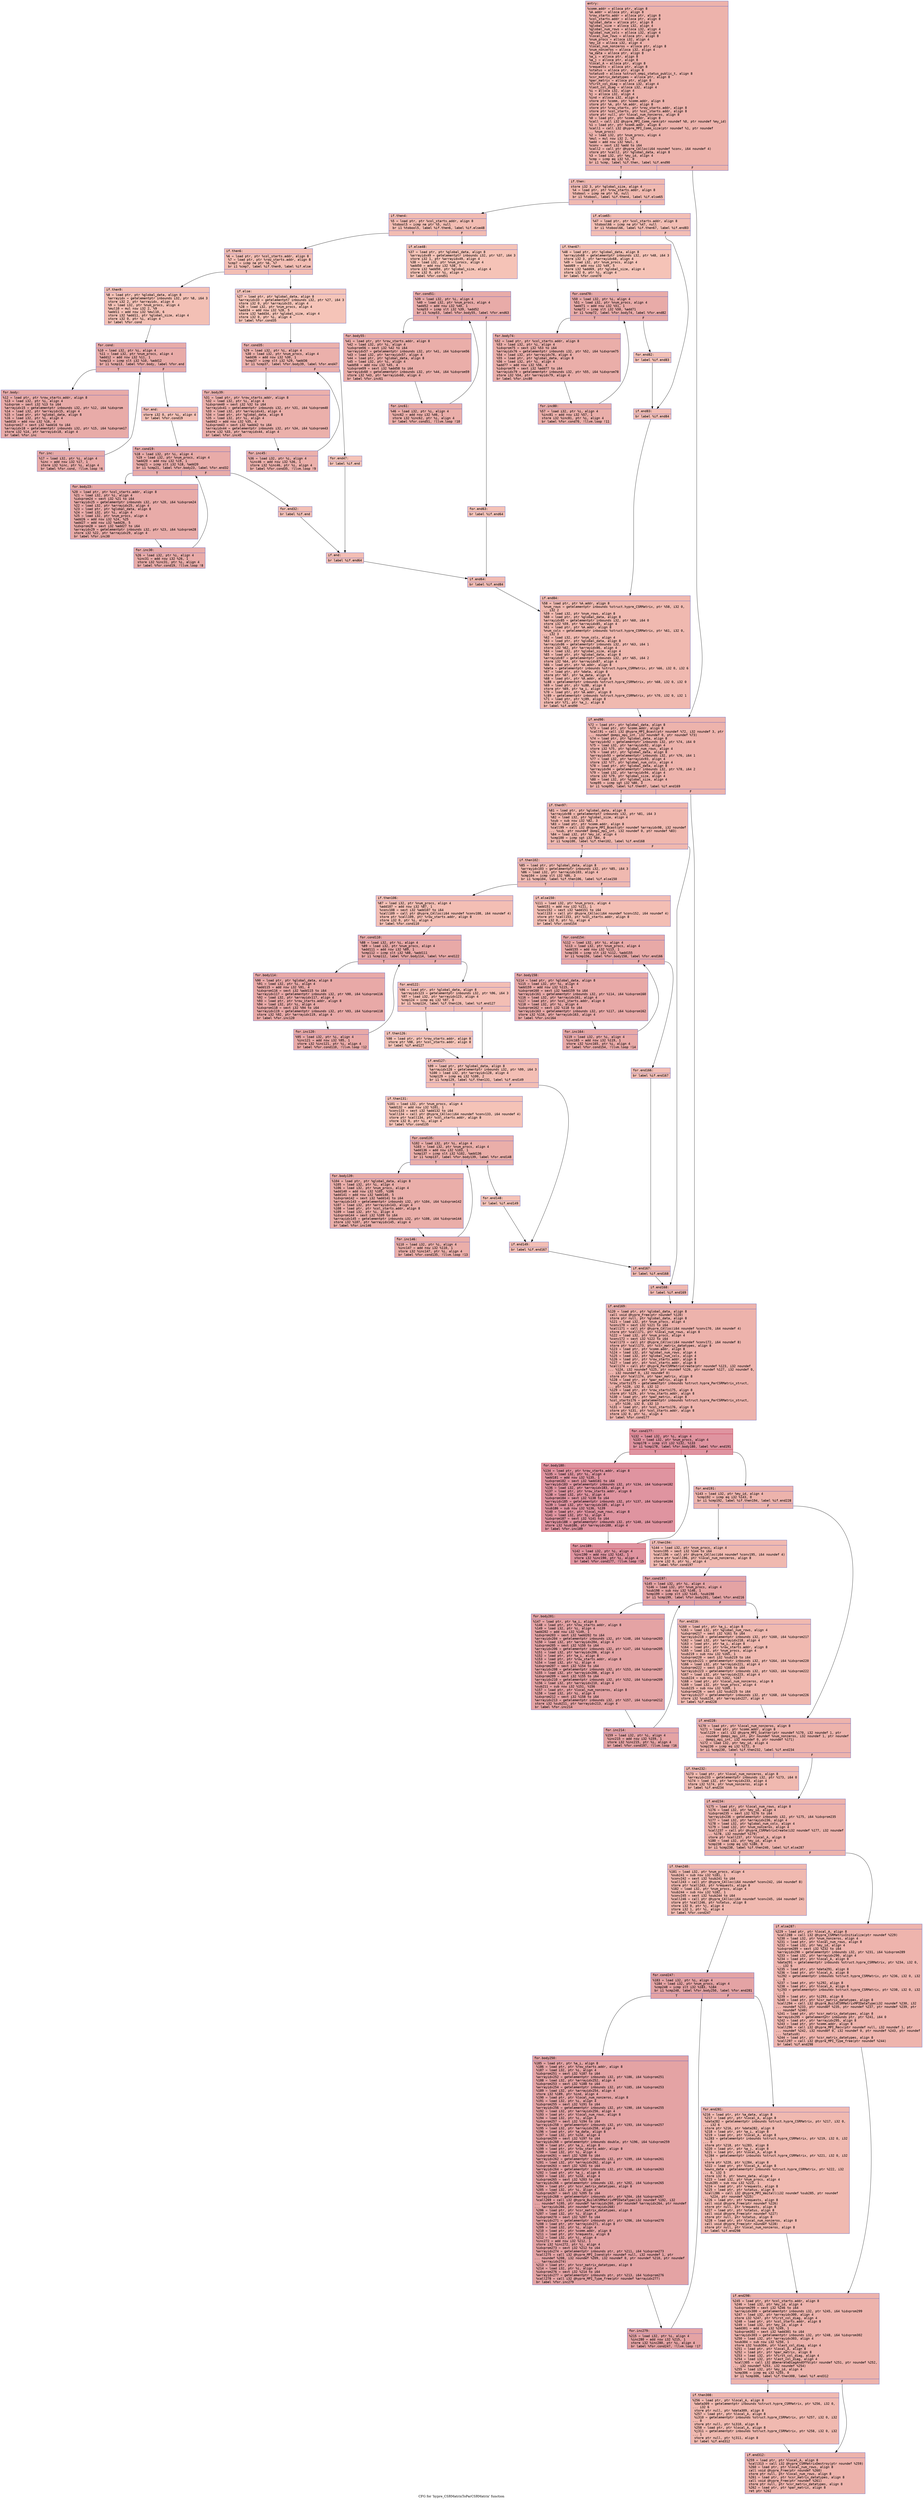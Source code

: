 digraph "CFG for 'hypre_CSRMatrixToParCSRMatrix' function" {
	label="CFG for 'hypre_CSRMatrixToParCSRMatrix' function";

	Node0x55b0c818e0f0 [shape=record,color="#3d50c3ff", style=filled, fillcolor="#d6524470" fontname="Courier",label="{entry:\l|  %comm.addr = alloca ptr, align 8\l  %A.addr = alloca ptr, align 8\l  %row_starts.addr = alloca ptr, align 8\l  %col_starts.addr = alloca ptr, align 8\l  %global_data = alloca ptr, align 8\l  %global_size = alloca i32, align 4\l  %global_num_rows = alloca i32, align 4\l  %global_num_cols = alloca i32, align 4\l  %local_num_rows = alloca ptr, align 8\l  %num_procs = alloca i32, align 4\l  %my_id = alloca i32, align 4\l  %local_num_nonzeros = alloca ptr, align 8\l  %num_nonzeros = alloca i32, align 4\l  %a_data = alloca ptr, align 8\l  %a_i = alloca ptr, align 8\l  %a_j = alloca ptr, align 8\l  %local_A = alloca ptr, align 8\l  %requests = alloca ptr, align 8\l  %status = alloca ptr, align 8\l  %status0 = alloca %struct.ompi_status_public_t, align 8\l  %csr_matrix_datatypes = alloca ptr, align 8\l  %par_matrix = alloca ptr, align 8\l  %first_col_diag = alloca i32, align 4\l  %last_col_diag = alloca i32, align 4\l  %i = alloca i32, align 4\l  %j = alloca i32, align 4\l  %ind = alloca i32, align 4\l  store ptr %comm, ptr %comm.addr, align 8\l  store ptr %A, ptr %A.addr, align 8\l  store ptr %row_starts, ptr %row_starts.addr, align 8\l  store ptr %col_starts, ptr %col_starts.addr, align 8\l  store ptr null, ptr %local_num_nonzeros, align 8\l  %0 = load ptr, ptr %comm.addr, align 8\l  %call = call i32 @hypre_MPI_Comm_rank(ptr noundef %0, ptr noundef %my_id)\l  %1 = load ptr, ptr %comm.addr, align 8\l  %call1 = call i32 @hypre_MPI_Comm_size(ptr noundef %1, ptr noundef\l... %num_procs)\l  %2 = load i32, ptr %num_procs, align 4\l  %mul = mul nsw i32 2, %2\l  %add = add nsw i32 %mul, 6\l  %conv = sext i32 %add to i64\l  %call2 = call ptr @hypre_CAlloc(i64 noundef %conv, i64 noundef 4)\l  store ptr %call2, ptr %global_data, align 8\l  %3 = load i32, ptr %my_id, align 4\l  %cmp = icmp eq i32 %3, 0\l  br i1 %cmp, label %if.then, label %if.end90\l|{<s0>T|<s1>F}}"];
	Node0x55b0c818e0f0:s0 -> Node0x55b0c81909c0[tooltip="entry -> if.then\nProbability 37.50%" ];
	Node0x55b0c818e0f0:s1 -> Node0x55b0c8190a30[tooltip="entry -> if.end90\nProbability 62.50%" ];
	Node0x55b0c81909c0 [shape=record,color="#3d50c3ff", style=filled, fillcolor="#de614d70" fontname="Courier",label="{if.then:\l|  store i32 3, ptr %global_size, align 4\l  %4 = load ptr, ptr %row_starts.addr, align 8\l  %tobool = icmp ne ptr %4, null\l  br i1 %tobool, label %if.then4, label %if.else65\l|{<s0>T|<s1>F}}"];
	Node0x55b0c81909c0:s0 -> Node0x55b0c8190d00[tooltip="if.then -> if.then4\nProbability 62.50%" ];
	Node0x55b0c81909c0:s1 -> Node0x55b0c8190d50[tooltip="if.then -> if.else65\nProbability 37.50%" ];
	Node0x55b0c8190d00 [shape=record,color="#3d50c3ff", style=filled, fillcolor="#e1675170" fontname="Courier",label="{if.then4:\l|  %5 = load ptr, ptr %col_starts.addr, align 8\l  %tobool5 = icmp ne ptr %5, null\l  br i1 %tobool5, label %if.then6, label %if.else48\l|{<s0>T|<s1>F}}"];
	Node0x55b0c8190d00:s0 -> Node0x55b0c8190f80[tooltip="if.then4 -> if.then6\nProbability 62.50%" ];
	Node0x55b0c8190d00:s1 -> Node0x55b0c8190fd0[tooltip="if.then4 -> if.else48\nProbability 37.50%" ];
	Node0x55b0c8190f80 [shape=record,color="#3d50c3ff", style=filled, fillcolor="#e36c5570" fontname="Courier",label="{if.then6:\l|  %6 = load ptr, ptr %col_starts.addr, align 8\l  %7 = load ptr, ptr %row_starts.addr, align 8\l  %cmp7 = icmp ne ptr %6, %7\l  br i1 %cmp7, label %if.then9, label %if.else\l|{<s0>T|<s1>F}}"];
	Node0x55b0c8190f80:s0 -> Node0x55b0c81912e0[tooltip="if.then6 -> if.then9\nProbability 62.50%" ];
	Node0x55b0c8190f80:s1 -> Node0x55b0c818f770[tooltip="if.then6 -> if.else\nProbability 37.50%" ];
	Node0x55b0c81912e0 [shape=record,color="#3d50c3ff", style=filled, fillcolor="#e5705870" fontname="Courier",label="{if.then9:\l|  %8 = load ptr, ptr %global_data, align 8\l  %arrayidx = getelementptr inbounds i32, ptr %8, i64 3\l  store i32 2, ptr %arrayidx, align 4\l  %9 = load i32, ptr %num_procs, align 4\l  %mul10 = mul nsw i32 2, %9\l  %add11 = add nsw i32 %mul10, 6\l  store i32 %add11, ptr %global_size, align 4\l  store i32 0, ptr %i, align 4\l  br label %for.cond\l}"];
	Node0x55b0c81912e0 -> Node0x55b0c8191c90[tooltip="if.then9 -> for.cond\nProbability 100.00%" ];
	Node0x55b0c8191c90 [shape=record,color="#3d50c3ff", style=filled, fillcolor="#cc403a70" fontname="Courier",label="{for.cond:\l|  %10 = load i32, ptr %i, align 4\l  %11 = load i32, ptr %num_procs, align 4\l  %add12 = add nsw i32 %11, 1\l  %cmp13 = icmp slt i32 %10, %add12\l  br i1 %cmp13, label %for.body, label %for.end\l|{<s0>T|<s1>F}}"];
	Node0x55b0c8191c90:s0 -> Node0x55b0c8191fe0[tooltip="for.cond -> for.body\nProbability 96.88%" ];
	Node0x55b0c8191c90:s1 -> Node0x55b0c8192060[tooltip="for.cond -> for.end\nProbability 3.12%" ];
	Node0x55b0c8191fe0 [shape=record,color="#3d50c3ff", style=filled, fillcolor="#cc403a70" fontname="Courier",label="{for.body:\l|  %12 = load ptr, ptr %row_starts.addr, align 8\l  %13 = load i32, ptr %i, align 4\l  %idxprom = sext i32 %13 to i64\l  %arrayidx15 = getelementptr inbounds i32, ptr %12, i64 %idxprom\l  %14 = load i32, ptr %arrayidx15, align 4\l  %15 = load ptr, ptr %global_data, align 8\l  %16 = load i32, ptr %i, align 4\l  %add16 = add nsw i32 %16, 4\l  %idxprom17 = sext i32 %add16 to i64\l  %arrayidx18 = getelementptr inbounds i32, ptr %15, i64 %idxprom17\l  store i32 %14, ptr %arrayidx18, align 4\l  br label %for.inc\l}"];
	Node0x55b0c8191fe0 -> Node0x55b0c8192820[tooltip="for.body -> for.inc\nProbability 100.00%" ];
	Node0x55b0c8192820 [shape=record,color="#3d50c3ff", style=filled, fillcolor="#cc403a70" fontname="Courier",label="{for.inc:\l|  %17 = load i32, ptr %i, align 4\l  %inc = add nsw i32 %17, 1\l  store i32 %inc, ptr %i, align 4\l  br label %for.cond, !llvm.loop !6\l}"];
	Node0x55b0c8192820 -> Node0x55b0c8191c90[tooltip="for.inc -> for.cond\nProbability 100.00%" ];
	Node0x55b0c8192060 [shape=record,color="#3d50c3ff", style=filled, fillcolor="#e5705870" fontname="Courier",label="{for.end:\l|  store i32 0, ptr %i, align 4\l  br label %for.cond19\l}"];
	Node0x55b0c8192060 -> Node0x55b0c8192d30[tooltip="for.end -> for.cond19\nProbability 100.00%" ];
	Node0x55b0c8192d30 [shape=record,color="#3d50c3ff", style=filled, fillcolor="#cc403a70" fontname="Courier",label="{for.cond19:\l|  %18 = load i32, ptr %i, align 4\l  %19 = load i32, ptr %num_procs, align 4\l  %add20 = add nsw i32 %19, 1\l  %cmp21 = icmp slt i32 %18, %add20\l  br i1 %cmp21, label %for.body23, label %for.end32\l|{<s0>T|<s1>F}}"];
	Node0x55b0c8192d30:s0 -> Node0x55b0c8193080[tooltip="for.cond19 -> for.body23\nProbability 96.88%" ];
	Node0x55b0c8192d30:s1 -> Node0x55b0c8193100[tooltip="for.cond19 -> for.end32\nProbability 3.12%" ];
	Node0x55b0c8193080 [shape=record,color="#3d50c3ff", style=filled, fillcolor="#cc403a70" fontname="Courier",label="{for.body23:\l|  %20 = load ptr, ptr %col_starts.addr, align 8\l  %21 = load i32, ptr %i, align 4\l  %idxprom24 = sext i32 %21 to i64\l  %arrayidx25 = getelementptr inbounds i32, ptr %20, i64 %idxprom24\l  %22 = load i32, ptr %arrayidx25, align 4\l  %23 = load ptr, ptr %global_data, align 8\l  %24 = load i32, ptr %i, align 4\l  %25 = load i32, ptr %num_procs, align 4\l  %add26 = add nsw i32 %24, %25\l  %add27 = add nsw i32 %add26, 5\l  %idxprom28 = sext i32 %add27 to i64\l  %arrayidx29 = getelementptr inbounds i32, ptr %23, i64 %idxprom28\l  store i32 %22, ptr %arrayidx29, align 4\l  br label %for.inc30\l}"];
	Node0x55b0c8193080 -> Node0x55b0c8193a10[tooltip="for.body23 -> for.inc30\nProbability 100.00%" ];
	Node0x55b0c8193a10 [shape=record,color="#3d50c3ff", style=filled, fillcolor="#cc403a70" fontname="Courier",label="{for.inc30:\l|  %26 = load i32, ptr %i, align 4\l  %inc31 = add nsw i32 %26, 1\l  store i32 %inc31, ptr %i, align 4\l  br label %for.cond19, !llvm.loop !8\l}"];
	Node0x55b0c8193a10 -> Node0x55b0c8192d30[tooltip="for.inc30 -> for.cond19\nProbability 100.00%" ];
	Node0x55b0c8193100 [shape=record,color="#3d50c3ff", style=filled, fillcolor="#e5705870" fontname="Courier",label="{for.end32:\l|  br label %if.end\l}"];
	Node0x55b0c8193100 -> Node0x55b0c8193e90[tooltip="for.end32 -> if.end\nProbability 100.00%" ];
	Node0x55b0c818f770 [shape=record,color="#3d50c3ff", style=filled, fillcolor="#e97a5f70" fontname="Courier",label="{if.else:\l|  %27 = load ptr, ptr %global_data, align 8\l  %arrayidx33 = getelementptr inbounds i32, ptr %27, i64 3\l  store i32 0, ptr %arrayidx33, align 4\l  %28 = load i32, ptr %num_procs, align 4\l  %add34 = add nsw i32 %28, 5\l  store i32 %add34, ptr %global_size, align 4\l  store i32 0, ptr %i, align 4\l  br label %for.cond35\l}"];
	Node0x55b0c818f770 -> Node0x55b0c81943d0[tooltip="if.else -> for.cond35\nProbability 100.00%" ];
	Node0x55b0c81943d0 [shape=record,color="#3d50c3ff", style=filled, fillcolor="#d24b4070" fontname="Courier",label="{for.cond35:\l|  %29 = load i32, ptr %i, align 4\l  %30 = load i32, ptr %num_procs, align 4\l  %add36 = add nsw i32 %30, 1\l  %cmp37 = icmp slt i32 %29, %add36\l  br i1 %cmp37, label %for.body39, label %for.end47\l|{<s0>T|<s1>F}}"];
	Node0x55b0c81943d0:s0 -> Node0x55b0c8194720[tooltip="for.cond35 -> for.body39\nProbability 96.88%" ];
	Node0x55b0c81943d0:s1 -> Node0x55b0c81947a0[tooltip="for.cond35 -> for.end47\nProbability 3.12%" ];
	Node0x55b0c8194720 [shape=record,color="#3d50c3ff", style=filled, fillcolor="#d24b4070" fontname="Courier",label="{for.body39:\l|  %31 = load ptr, ptr %row_starts.addr, align 8\l  %32 = load i32, ptr %i, align 4\l  %idxprom40 = sext i32 %32 to i64\l  %arrayidx41 = getelementptr inbounds i32, ptr %31, i64 %idxprom40\l  %33 = load i32, ptr %arrayidx41, align 4\l  %34 = load ptr, ptr %global_data, align 8\l  %35 = load i32, ptr %i, align 4\l  %add42 = add nsw i32 %35, 4\l  %idxprom43 = sext i32 %add42 to i64\l  %arrayidx44 = getelementptr inbounds i32, ptr %34, i64 %idxprom43\l  store i32 %33, ptr %arrayidx44, align 4\l  br label %for.inc45\l}"];
	Node0x55b0c8194720 -> Node0x55b0c8194f80[tooltip="for.body39 -> for.inc45\nProbability 100.00%" ];
	Node0x55b0c8194f80 [shape=record,color="#3d50c3ff", style=filled, fillcolor="#d24b4070" fontname="Courier",label="{for.inc45:\l|  %36 = load i32, ptr %i, align 4\l  %inc46 = add nsw i32 %36, 1\l  store i32 %inc46, ptr %i, align 4\l  br label %for.cond35, !llvm.loop !9\l}"];
	Node0x55b0c8194f80 -> Node0x55b0c81943d0[tooltip="for.inc45 -> for.cond35\nProbability 100.00%" ];
	Node0x55b0c81947a0 [shape=record,color="#3d50c3ff", style=filled, fillcolor="#e97a5f70" fontname="Courier",label="{for.end47:\l|  br label %if.end\l}"];
	Node0x55b0c81947a0 -> Node0x55b0c8193e90[tooltip="for.end47 -> if.end\nProbability 100.00%" ];
	Node0x55b0c8193e90 [shape=record,color="#3d50c3ff", style=filled, fillcolor="#e36c5570" fontname="Courier",label="{if.end:\l|  br label %if.end64\l}"];
	Node0x55b0c8193e90 -> Node0x55b0c8195470[tooltip="if.end -> if.end64\nProbability 100.00%" ];
	Node0x55b0c8190fd0 [shape=record,color="#3d50c3ff", style=filled, fillcolor="#e8765c70" fontname="Courier",label="{if.else48:\l|  %37 = load ptr, ptr %global_data, align 8\l  %arrayidx49 = getelementptr inbounds i32, ptr %37, i64 3\l  store i32 1, ptr %arrayidx49, align 4\l  %38 = load i32, ptr %num_procs, align 4\l  %add50 = add nsw i32 %38, 5\l  store i32 %add50, ptr %global_size, align 4\l  store i32 0, ptr %i, align 4\l  br label %for.cond51\l}"];
	Node0x55b0c8190fd0 -> Node0x55b0c81959c0[tooltip="if.else48 -> for.cond51\nProbability 100.00%" ];
	Node0x55b0c81959c0 [shape=record,color="#3d50c3ff", style=filled, fillcolor="#cc403a70" fontname="Courier",label="{for.cond51:\l|  %39 = load i32, ptr %i, align 4\l  %40 = load i32, ptr %num_procs, align 4\l  %add52 = add nsw i32 %40, 1\l  %cmp53 = icmp slt i32 %39, %add52\l  br i1 %cmp53, label %for.body55, label %for.end63\l|{<s0>T|<s1>F}}"];
	Node0x55b0c81959c0:s0 -> Node0x55b0c8191600[tooltip="for.cond51 -> for.body55\nProbability 96.88%" ];
	Node0x55b0c81959c0:s1 -> Node0x55b0c8191680[tooltip="for.cond51 -> for.end63\nProbability 3.12%" ];
	Node0x55b0c8191600 [shape=record,color="#3d50c3ff", style=filled, fillcolor="#d0473d70" fontname="Courier",label="{for.body55:\l|  %41 = load ptr, ptr %row_starts.addr, align 8\l  %42 = load i32, ptr %i, align 4\l  %idxprom56 = sext i32 %42 to i64\l  %arrayidx57 = getelementptr inbounds i32, ptr %41, i64 %idxprom56\l  %43 = load i32, ptr %arrayidx57, align 4\l  %44 = load ptr, ptr %global_data, align 8\l  %45 = load i32, ptr %i, align 4\l  %add58 = add nsw i32 %45, 4\l  %idxprom59 = sext i32 %add58 to i64\l  %arrayidx60 = getelementptr inbounds i32, ptr %44, i64 %idxprom59\l  store i32 %43, ptr %arrayidx60, align 4\l  br label %for.inc61\l}"];
	Node0x55b0c8191600 -> Node0x55b0c8196b70[tooltip="for.body55 -> for.inc61\nProbability 100.00%" ];
	Node0x55b0c8196b70 [shape=record,color="#3d50c3ff", style=filled, fillcolor="#d0473d70" fontname="Courier",label="{for.inc61:\l|  %46 = load i32, ptr %i, align 4\l  %inc62 = add nsw i32 %46, 1\l  store i32 %inc62, ptr %i, align 4\l  br label %for.cond51, !llvm.loop !10\l}"];
	Node0x55b0c8196b70 -> Node0x55b0c81959c0[tooltip="for.inc61 -> for.cond51\nProbability 100.00%" ];
	Node0x55b0c8191680 [shape=record,color="#3d50c3ff", style=filled, fillcolor="#e8765c70" fontname="Courier",label="{for.end63:\l|  br label %if.end64\l}"];
	Node0x55b0c8191680 -> Node0x55b0c8195470[tooltip="for.end63 -> if.end64\nProbability 100.00%" ];
	Node0x55b0c8195470 [shape=record,color="#3d50c3ff", style=filled, fillcolor="#e1675170" fontname="Courier",label="{if.end64:\l|  br label %if.end84\l}"];
	Node0x55b0c8195470 -> Node0x55b0c8197060[tooltip="if.end64 -> if.end84\nProbability 100.00%" ];
	Node0x55b0c8190d50 [shape=record,color="#3d50c3ff", style=filled, fillcolor="#e36c5570" fontname="Courier",label="{if.else65:\l|  %47 = load ptr, ptr %col_starts.addr, align 8\l  %tobool66 = icmp ne ptr %47, null\l  br i1 %tobool66, label %if.then67, label %if.end83\l|{<s0>T|<s1>F}}"];
	Node0x55b0c8190d50:s0 -> Node0x55b0c8197aa0[tooltip="if.else65 -> if.then67\nProbability 62.50%" ];
	Node0x55b0c8190d50:s1 -> Node0x55b0c8197b20[tooltip="if.else65 -> if.end83\nProbability 37.50%" ];
	Node0x55b0c8197aa0 [shape=record,color="#3d50c3ff", style=filled, fillcolor="#e8765c70" fontname="Courier",label="{if.then67:\l|  %48 = load ptr, ptr %global_data, align 8\l  %arrayidx68 = getelementptr inbounds i32, ptr %48, i64 3\l  store i32 3, ptr %arrayidx68, align 4\l  %49 = load i32, ptr %num_procs, align 4\l  %add69 = add nsw i32 %49, 5\l  store i32 %add69, ptr %global_size, align 4\l  store i32 0, ptr %i, align 4\l  br label %for.cond70\l}"];
	Node0x55b0c8197aa0 -> Node0x55b0c81980b0[tooltip="if.then67 -> for.cond70\nProbability 100.00%" ];
	Node0x55b0c81980b0 [shape=record,color="#3d50c3ff", style=filled, fillcolor="#cc403a70" fontname="Courier",label="{for.cond70:\l|  %50 = load i32, ptr %i, align 4\l  %51 = load i32, ptr %num_procs, align 4\l  %add71 = add nsw i32 %51, 1\l  %cmp72 = icmp slt i32 %50, %add71\l  br i1 %cmp72, label %for.body74, label %for.end82\l|{<s0>T|<s1>F}}"];
	Node0x55b0c81980b0:s0 -> Node0x55b0c8198400[tooltip="for.cond70 -> for.body74\nProbability 96.88%" ];
	Node0x55b0c81980b0:s1 -> Node0x55b0c8198480[tooltip="for.cond70 -> for.end82\nProbability 3.12%" ];
	Node0x55b0c8198400 [shape=record,color="#3d50c3ff", style=filled, fillcolor="#d0473d70" fontname="Courier",label="{for.body74:\l|  %52 = load ptr, ptr %col_starts.addr, align 8\l  %53 = load i32, ptr %i, align 4\l  %idxprom75 = sext i32 %53 to i64\l  %arrayidx76 = getelementptr inbounds i32, ptr %52, i64 %idxprom75\l  %54 = load i32, ptr %arrayidx76, align 4\l  %55 = load ptr, ptr %global_data, align 8\l  %56 = load i32, ptr %i, align 4\l  %add77 = add nsw i32 %56, 4\l  %idxprom78 = sext i32 %add77 to i64\l  %arrayidx79 = getelementptr inbounds i32, ptr %55, i64 %idxprom78\l  store i32 %54, ptr %arrayidx79, align 4\l  br label %for.inc80\l}"];
	Node0x55b0c8198400 -> Node0x55b0c8198c60[tooltip="for.body74 -> for.inc80\nProbability 100.00%" ];
	Node0x55b0c8198c60 [shape=record,color="#3d50c3ff", style=filled, fillcolor="#d0473d70" fontname="Courier",label="{for.inc80:\l|  %57 = load i32, ptr %i, align 4\l  %inc81 = add nsw i32 %57, 1\l  store i32 %inc81, ptr %i, align 4\l  br label %for.cond70, !llvm.loop !11\l}"];
	Node0x55b0c8198c60 -> Node0x55b0c81980b0[tooltip="for.inc80 -> for.cond70\nProbability 100.00%" ];
	Node0x55b0c8198480 [shape=record,color="#3d50c3ff", style=filled, fillcolor="#e8765c70" fontname="Courier",label="{for.end82:\l|  br label %if.end83\l}"];
	Node0x55b0c8198480 -> Node0x55b0c8197b20[tooltip="for.end82 -> if.end83\nProbability 100.00%" ];
	Node0x55b0c8197b20 [shape=record,color="#3d50c3ff", style=filled, fillcolor="#e36c5570" fontname="Courier",label="{if.end83:\l|  br label %if.end84\l}"];
	Node0x55b0c8197b20 -> Node0x55b0c8197060[tooltip="if.end83 -> if.end84\nProbability 100.00%" ];
	Node0x55b0c8197060 [shape=record,color="#3d50c3ff", style=filled, fillcolor="#de614d70" fontname="Courier",label="{if.end84:\l|  %58 = load ptr, ptr %A.addr, align 8\l  %num_rows = getelementptr inbounds %struct.hypre_CSRMatrix, ptr %58, i32 0,\l... i32 2\l  %59 = load i32, ptr %num_rows, align 8\l  %60 = load ptr, ptr %global_data, align 8\l  %arrayidx85 = getelementptr inbounds i32, ptr %60, i64 0\l  store i32 %59, ptr %arrayidx85, align 4\l  %61 = load ptr, ptr %A.addr, align 8\l  %num_cols = getelementptr inbounds %struct.hypre_CSRMatrix, ptr %61, i32 0,\l... i32 3\l  %62 = load i32, ptr %num_cols, align 4\l  %63 = load ptr, ptr %global_data, align 8\l  %arrayidx86 = getelementptr inbounds i32, ptr %63, i64 1\l  store i32 %62, ptr %arrayidx86, align 4\l  %64 = load i32, ptr %global_size, align 4\l  %65 = load ptr, ptr %global_data, align 8\l  %arrayidx87 = getelementptr inbounds i32, ptr %65, i64 2\l  store i32 %64, ptr %arrayidx87, align 4\l  %66 = load ptr, ptr %A.addr, align 8\l  %data = getelementptr inbounds %struct.hypre_CSRMatrix, ptr %66, i32 0, i32 6\l  %67 = load ptr, ptr %data, align 8\l  store ptr %67, ptr %a_data, align 8\l  %68 = load ptr, ptr %A.addr, align 8\l  %i88 = getelementptr inbounds %struct.hypre_CSRMatrix, ptr %68, i32 0, i32 0\l  %69 = load ptr, ptr %i88, align 8\l  store ptr %69, ptr %a_i, align 8\l  %70 = load ptr, ptr %A.addr, align 8\l  %j89 = getelementptr inbounds %struct.hypre_CSRMatrix, ptr %70, i32 0, i32 1\l  %71 = load ptr, ptr %j89, align 8\l  store ptr %71, ptr %a_j, align 8\l  br label %if.end90\l}"];
	Node0x55b0c8197060 -> Node0x55b0c8190a30[tooltip="if.end84 -> if.end90\nProbability 100.00%" ];
	Node0x55b0c8190a30 [shape=record,color="#3d50c3ff", style=filled, fillcolor="#d6524470" fontname="Courier",label="{if.end90:\l|  %72 = load ptr, ptr %global_data, align 8\l  %73 = load ptr, ptr %comm.addr, align 8\l  %call91 = call i32 @hypre_MPI_Bcast(ptr noundef %72, i32 noundef 3, ptr\l... noundef @ompi_mpi_int, i32 noundef 0, ptr noundef %73)\l  %74 = load ptr, ptr %global_data, align 8\l  %arrayidx92 = getelementptr inbounds i32, ptr %74, i64 0\l  %75 = load i32, ptr %arrayidx92, align 4\l  store i32 %75, ptr %global_num_rows, align 4\l  %76 = load ptr, ptr %global_data, align 8\l  %arrayidx93 = getelementptr inbounds i32, ptr %76, i64 1\l  %77 = load i32, ptr %arrayidx93, align 4\l  store i32 %77, ptr %global_num_cols, align 4\l  %78 = load ptr, ptr %global_data, align 8\l  %arrayidx94 = getelementptr inbounds i32, ptr %78, i64 2\l  %79 = load i32, ptr %arrayidx94, align 4\l  store i32 %79, ptr %global_size, align 4\l  %80 = load i32, ptr %global_size, align 4\l  %cmp95 = icmp sgt i32 %80, 3\l  br i1 %cmp95, label %if.then97, label %if.end169\l|{<s0>T|<s1>F}}"];
	Node0x55b0c8190a30:s0 -> Node0x55b0c819af70[tooltip="if.end90 -> if.then97\nProbability 50.00%" ];
	Node0x55b0c8190a30:s1 -> Node0x55b0c819aff0[tooltip="if.end90 -> if.end169\nProbability 50.00%" ];
	Node0x55b0c819af70 [shape=record,color="#3d50c3ff", style=filled, fillcolor="#dc5d4a70" fontname="Courier",label="{if.then97:\l|  %81 = load ptr, ptr %global_data, align 8\l  %arrayidx98 = getelementptr inbounds i32, ptr %81, i64 3\l  %82 = load i32, ptr %global_size, align 4\l  %sub = sub nsw i32 %82, 3\l  %83 = load ptr, ptr %comm.addr, align 8\l  %call99 = call i32 @hypre_MPI_Bcast(ptr noundef %arrayidx98, i32 noundef\l... %sub, ptr noundef @ompi_mpi_int, i32 noundef 0, ptr noundef %83)\l  %84 = load i32, ptr %my_id, align 4\l  %cmp100 = icmp sgt i32 %84, 0\l  br i1 %cmp100, label %if.then102, label %if.end168\l|{<s0>T|<s1>F}}"];
	Node0x55b0c819af70:s0 -> Node0x55b0c819b710[tooltip="if.then97 -> if.then102\nProbability 62.50%" ];
	Node0x55b0c819af70:s1 -> Node0x55b0c819b760[tooltip="if.then97 -> if.end168\nProbability 37.50%" ];
	Node0x55b0c819b710 [shape=record,color="#3d50c3ff", style=filled, fillcolor="#de614d70" fontname="Courier",label="{if.then102:\l|  %85 = load ptr, ptr %global_data, align 8\l  %arrayidx103 = getelementptr inbounds i32, ptr %85, i64 3\l  %86 = load i32, ptr %arrayidx103, align 4\l  %cmp104 = icmp slt i32 %86, 3\l  br i1 %cmp104, label %if.then106, label %if.else150\l|{<s0>T|<s1>F}}"];
	Node0x55b0c819b710:s0 -> Node0x55b0c819bb10[tooltip="if.then102 -> if.then106\nProbability 50.00%" ];
	Node0x55b0c819b710:s1 -> Node0x55b0c819bb90[tooltip="if.then102 -> if.else150\nProbability 50.00%" ];
	Node0x55b0c819bb10 [shape=record,color="#3d50c3ff", style=filled, fillcolor="#e36c5570" fontname="Courier",label="{if.then106:\l|  %87 = load i32, ptr %num_procs, align 4\l  %add107 = add nsw i32 %87, 1\l  %conv108 = sext i32 %add107 to i64\l  %call109 = call ptr @hypre_CAlloc(i64 noundef %conv108, i64 noundef 4)\l  store ptr %call109, ptr %row_starts.addr, align 8\l  store i32 0, ptr %i, align 4\l  br label %for.cond110\l}"];
	Node0x55b0c819bb10 -> Node0x55b0c819c140[tooltip="if.then106 -> for.cond110\nProbability 100.00%" ];
	Node0x55b0c819c140 [shape=record,color="#3d50c3ff", style=filled, fillcolor="#ca3b3770" fontname="Courier",label="{for.cond110:\l|  %88 = load i32, ptr %i, align 4\l  %89 = load i32, ptr %num_procs, align 4\l  %add111 = add nsw i32 %89, 1\l  %cmp112 = icmp slt i32 %88, %add111\l  br i1 %cmp112, label %for.body114, label %for.end122\l|{<s0>T|<s1>F}}"];
	Node0x55b0c819c140:s0 -> Node0x55b0c819c440[tooltip="for.cond110 -> for.body114\nProbability 96.88%" ];
	Node0x55b0c819c140:s1 -> Node0x55b0c819c4c0[tooltip="for.cond110 -> for.end122\nProbability 3.12%" ];
	Node0x55b0c819c440 [shape=record,color="#3d50c3ff", style=filled, fillcolor="#ca3b3770" fontname="Courier",label="{for.body114:\l|  %90 = load ptr, ptr %global_data, align 8\l  %91 = load i32, ptr %i, align 4\l  %add115 = add nsw i32 %91, 4\l  %idxprom116 = sext i32 %add115 to i64\l  %arrayidx117 = getelementptr inbounds i32, ptr %90, i64 %idxprom116\l  %92 = load i32, ptr %arrayidx117, align 4\l  %93 = load ptr, ptr %row_starts.addr, align 8\l  %94 = load i32, ptr %i, align 4\l  %idxprom118 = sext i32 %94 to i64\l  %arrayidx119 = getelementptr inbounds i32, ptr %93, i64 %idxprom118\l  store i32 %92, ptr %arrayidx119, align 4\l  br label %for.inc120\l}"];
	Node0x55b0c819c440 -> Node0x55b0c819cca0[tooltip="for.body114 -> for.inc120\nProbability 100.00%" ];
	Node0x55b0c819cca0 [shape=record,color="#3d50c3ff", style=filled, fillcolor="#ca3b3770" fontname="Courier",label="{for.inc120:\l|  %95 = load i32, ptr %i, align 4\l  %inc121 = add nsw i32 %95, 1\l  store i32 %inc121, ptr %i, align 4\l  br label %for.cond110, !llvm.loop !12\l}"];
	Node0x55b0c819cca0 -> Node0x55b0c819c140[tooltip="for.inc120 -> for.cond110\nProbability 100.00%" ];
	Node0x55b0c819c4c0 [shape=record,color="#3d50c3ff", style=filled, fillcolor="#e36c5570" fontname="Courier",label="{for.end122:\l|  %96 = load ptr, ptr %global_data, align 8\l  %arrayidx123 = getelementptr inbounds i32, ptr %96, i64 3\l  %97 = load i32, ptr %arrayidx123, align 4\l  %cmp124 = icmp eq i32 %97, 0\l  br i1 %cmp124, label %if.then126, label %if.end127\l|{<s0>T|<s1>F}}"];
	Node0x55b0c819c4c0:s0 -> Node0x55b0c8197790[tooltip="for.end122 -> if.then126\nProbability 37.50%" ];
	Node0x55b0c819c4c0:s1 -> Node0x55b0c8197810[tooltip="for.end122 -> if.end127\nProbability 62.50%" ];
	Node0x55b0c8197790 [shape=record,color="#3d50c3ff", style=filled, fillcolor="#e97a5f70" fontname="Courier",label="{if.then126:\l|  %98 = load ptr, ptr %row_starts.addr, align 8\l  store ptr %98, ptr %col_starts.addr, align 8\l  br label %if.end127\l}"];
	Node0x55b0c8197790 -> Node0x55b0c8197810[tooltip="if.then126 -> if.end127\nProbability 100.00%" ];
	Node0x55b0c8197810 [shape=record,color="#3d50c3ff", style=filled, fillcolor="#e36c5570" fontname="Courier",label="{if.end127:\l|  %99 = load ptr, ptr %global_data, align 8\l  %arrayidx128 = getelementptr inbounds i32, ptr %99, i64 3\l  %100 = load i32, ptr %arrayidx128, align 4\l  %cmp129 = icmp eq i32 %100, 2\l  br i1 %cmp129, label %if.then131, label %if.end149\l|{<s0>T|<s1>F}}"];
	Node0x55b0c8197810:s0 -> Node0x55b0c819e160[tooltip="if.end127 -> if.then131\nProbability 50.00%" ];
	Node0x55b0c8197810:s1 -> Node0x55b0c819e1e0[tooltip="if.end127 -> if.end149\nProbability 50.00%" ];
	Node0x55b0c819e160 [shape=record,color="#3d50c3ff", style=filled, fillcolor="#e8765c70" fontname="Courier",label="{if.then131:\l|  %101 = load i32, ptr %num_procs, align 4\l  %add132 = add nsw i32 %101, 1\l  %conv133 = sext i32 %add132 to i64\l  %call134 = call ptr @hypre_CAlloc(i64 noundef %conv133, i64 noundef 4)\l  store ptr %call134, ptr %col_starts.addr, align 8\l  store i32 0, ptr %i, align 4\l  br label %for.cond135\l}"];
	Node0x55b0c819e160 -> Node0x55b0c819e790[tooltip="if.then131 -> for.cond135\nProbability 100.00%" ];
	Node0x55b0c819e790 [shape=record,color="#3d50c3ff", style=filled, fillcolor="#d0473d70" fontname="Courier",label="{for.cond135:\l|  %102 = load i32, ptr %i, align 4\l  %103 = load i32, ptr %num_procs, align 4\l  %add136 = add nsw i32 %103, 1\l  %cmp137 = icmp slt i32 %102, %add136\l  br i1 %cmp137, label %for.body139, label %for.end148\l|{<s0>T|<s1>F}}"];
	Node0x55b0c819e790:s0 -> Node0x55b0c819ea90[tooltip="for.cond135 -> for.body139\nProbability 96.88%" ];
	Node0x55b0c819e790:s1 -> Node0x55b0c819eb10[tooltip="for.cond135 -> for.end148\nProbability 3.12%" ];
	Node0x55b0c819ea90 [shape=record,color="#3d50c3ff", style=filled, fillcolor="#d0473d70" fontname="Courier",label="{for.body139:\l|  %104 = load ptr, ptr %global_data, align 8\l  %105 = load i32, ptr %i, align 4\l  %106 = load i32, ptr %num_procs, align 4\l  %add140 = add nsw i32 %105, %106\l  %add141 = add nsw i32 %add140, 5\l  %idxprom142 = sext i32 %add141 to i64\l  %arrayidx143 = getelementptr inbounds i32, ptr %104, i64 %idxprom142\l  %107 = load i32, ptr %arrayidx143, align 4\l  %108 = load ptr, ptr %col_starts.addr, align 8\l  %109 = load i32, ptr %i, align 4\l  %idxprom144 = sext i32 %109 to i64\l  %arrayidx145 = getelementptr inbounds i32, ptr %108, i64 %idxprom144\l  store i32 %107, ptr %arrayidx145, align 4\l  br label %for.inc146\l}"];
	Node0x55b0c819ea90 -> Node0x55b0c819f420[tooltip="for.body139 -> for.inc146\nProbability 100.00%" ];
	Node0x55b0c819f420 [shape=record,color="#3d50c3ff", style=filled, fillcolor="#d0473d70" fontname="Courier",label="{for.inc146:\l|  %110 = load i32, ptr %i, align 4\l  %inc147 = add nsw i32 %110, 1\l  store i32 %inc147, ptr %i, align 4\l  br label %for.cond135, !llvm.loop !13\l}"];
	Node0x55b0c819f420 -> Node0x55b0c819e790[tooltip="for.inc146 -> for.cond135\nProbability 100.00%" ];
	Node0x55b0c819eb10 [shape=record,color="#3d50c3ff", style=filled, fillcolor="#e8765c70" fontname="Courier",label="{for.end148:\l|  br label %if.end149\l}"];
	Node0x55b0c819eb10 -> Node0x55b0c819e1e0[tooltip="for.end148 -> if.end149\nProbability 100.00%" ];
	Node0x55b0c819e1e0 [shape=record,color="#3d50c3ff", style=filled, fillcolor="#e36c5570" fontname="Courier",label="{if.end149:\l|  br label %if.end167\l}"];
	Node0x55b0c819e1e0 -> Node0x55b0c819f910[tooltip="if.end149 -> if.end167\nProbability 100.00%" ];
	Node0x55b0c819bb90 [shape=record,color="#3d50c3ff", style=filled, fillcolor="#e36c5570" fontname="Courier",label="{if.else150:\l|  %111 = load i32, ptr %num_procs, align 4\l  %add151 = add nsw i32 %111, 1\l  %conv152 = sext i32 %add151 to i64\l  %call153 = call ptr @hypre_CAlloc(i64 noundef %conv152, i64 noundef 4)\l  store ptr %call153, ptr %col_starts.addr, align 8\l  store i32 0, ptr %i, align 4\l  br label %for.cond154\l}"];
	Node0x55b0c819bb90 -> Node0x55b0c8195d00[tooltip="if.else150 -> for.cond154\nProbability 100.00%" ];
	Node0x55b0c8195d00 [shape=record,color="#3d50c3ff", style=filled, fillcolor="#ca3b3770" fontname="Courier",label="{for.cond154:\l|  %112 = load i32, ptr %i, align 4\l  %113 = load i32, ptr %num_procs, align 4\l  %add155 = add nsw i32 %113, 1\l  %cmp156 = icmp slt i32 %112, %add155\l  br i1 %cmp156, label %for.body158, label %for.end166\l|{<s0>T|<s1>F}}"];
	Node0x55b0c8195d00:s0 -> Node0x55b0c8196000[tooltip="for.cond154 -> for.body158\nProbability 96.88%" ];
	Node0x55b0c8195d00:s1 -> Node0x55b0c8196080[tooltip="for.cond154 -> for.end166\nProbability 3.12%" ];
	Node0x55b0c8196000 [shape=record,color="#3d50c3ff", style=filled, fillcolor="#ca3b3770" fontname="Courier",label="{for.body158:\l|  %114 = load ptr, ptr %global_data, align 8\l  %115 = load i32, ptr %i, align 4\l  %add159 = add nsw i32 %115, 4\l  %idxprom160 = sext i32 %add159 to i64\l  %arrayidx161 = getelementptr inbounds i32, ptr %114, i64 %idxprom160\l  %116 = load i32, ptr %arrayidx161, align 4\l  %117 = load ptr, ptr %col_starts.addr, align 8\l  %118 = load i32, ptr %i, align 4\l  %idxprom162 = sext i32 %118 to i64\l  %arrayidx163 = getelementptr inbounds i32, ptr %117, i64 %idxprom162\l  store i32 %116, ptr %arrayidx163, align 4\l  br label %for.inc164\l}"];
	Node0x55b0c8196000 -> Node0x55b0c81a1610[tooltip="for.body158 -> for.inc164\nProbability 100.00%" ];
	Node0x55b0c81a1610 [shape=record,color="#3d50c3ff", style=filled, fillcolor="#ca3b3770" fontname="Courier",label="{for.inc164:\l|  %119 = load i32, ptr %i, align 4\l  %inc165 = add nsw i32 %119, 1\l  store i32 %inc165, ptr %i, align 4\l  br label %for.cond154, !llvm.loop !14\l}"];
	Node0x55b0c81a1610 -> Node0x55b0c8195d00[tooltip="for.inc164 -> for.cond154\nProbability 100.00%" ];
	Node0x55b0c8196080 [shape=record,color="#3d50c3ff", style=filled, fillcolor="#e36c5570" fontname="Courier",label="{for.end166:\l|  br label %if.end167\l}"];
	Node0x55b0c8196080 -> Node0x55b0c819f910[tooltip="for.end166 -> if.end167\nProbability 100.00%" ];
	Node0x55b0c819f910 [shape=record,color="#3d50c3ff", style=filled, fillcolor="#de614d70" fontname="Courier",label="{if.end167:\l|  br label %if.end168\l}"];
	Node0x55b0c819f910 -> Node0x55b0c819b760[tooltip="if.end167 -> if.end168\nProbability 100.00%" ];
	Node0x55b0c819b760 [shape=record,color="#3d50c3ff", style=filled, fillcolor="#dc5d4a70" fontname="Courier",label="{if.end168:\l|  br label %if.end169\l}"];
	Node0x55b0c819b760 -> Node0x55b0c819aff0[tooltip="if.end168 -> if.end169\nProbability 100.00%" ];
	Node0x55b0c819aff0 [shape=record,color="#3d50c3ff", style=filled, fillcolor="#d6524470" fontname="Courier",label="{if.end169:\l|  %120 = load ptr, ptr %global_data, align 8\l  call void @hypre_Free(ptr noundef %120)\l  store ptr null, ptr %global_data, align 8\l  %121 = load i32, ptr %num_procs, align 4\l  %conv170 = sext i32 %121 to i64\l  %call171 = call ptr @hypre_CAlloc(i64 noundef %conv170, i64 noundef 4)\l  store ptr %call171, ptr %local_num_rows, align 8\l  %122 = load i32, ptr %num_procs, align 4\l  %conv172 = sext i32 %122 to i64\l  %call173 = call ptr @hypre_CAlloc(i64 noundef %conv172, i64 noundef 8)\l  store ptr %call173, ptr %csr_matrix_datatypes, align 8\l  %123 = load ptr, ptr %comm.addr, align 8\l  %124 = load i32, ptr %global_num_rows, align 4\l  %125 = load i32, ptr %global_num_cols, align 4\l  %126 = load ptr, ptr %row_starts.addr, align 8\l  %127 = load ptr, ptr %col_starts.addr, align 8\l  %call174 = call ptr @hypre_ParCSRMatrixCreate(ptr noundef %123, i32 noundef\l... %124, i32 noundef %125, ptr noundef %126, ptr noundef %127, i32 noundef 0,\l... i32 noundef 0, i32 noundef 0)\l  store ptr %call174, ptr %par_matrix, align 8\l  %128 = load ptr, ptr %par_matrix, align 8\l  %row_starts175 = getelementptr inbounds %struct.hypre_ParCSRMatrix_struct,\l... ptr %128, i32 0, i32 12\l  %129 = load ptr, ptr %row_starts175, align 8\l  store ptr %129, ptr %row_starts.addr, align 8\l  %130 = load ptr, ptr %par_matrix, align 8\l  %col_starts176 = getelementptr inbounds %struct.hypre_ParCSRMatrix_struct,\l... ptr %130, i32 0, i32 13\l  %131 = load ptr, ptr %col_starts176, align 8\l  store ptr %131, ptr %col_starts.addr, align 8\l  store i32 0, ptr %i, align 4\l  br label %for.cond177\l}"];
	Node0x55b0c819aff0 -> Node0x55b0c81a2f30[tooltip="if.end169 -> for.cond177\nProbability 100.00%" ];
	Node0x55b0c81a2f30 [shape=record,color="#b70d28ff", style=filled, fillcolor="#b70d2870" fontname="Courier",label="{for.cond177:\l|  %132 = load i32, ptr %i, align 4\l  %133 = load i32, ptr %num_procs, align 4\l  %cmp178 = icmp slt i32 %132, %133\l  br i1 %cmp178, label %for.body180, label %for.end191\l|{<s0>T|<s1>F}}"];
	Node0x55b0c81a2f30:s0 -> Node0x55b0c81a30f0[tooltip="for.cond177 -> for.body180\nProbability 96.88%" ];
	Node0x55b0c81a2f30:s1 -> Node0x55b0c81a3170[tooltip="for.cond177 -> for.end191\nProbability 3.12%" ];
	Node0x55b0c81a30f0 [shape=record,color="#b70d28ff", style=filled, fillcolor="#b70d2870" fontname="Courier",label="{for.body180:\l|  %134 = load ptr, ptr %row_starts.addr, align 8\l  %135 = load i32, ptr %i, align 4\l  %add181 = add nsw i32 %135, 1\l  %idxprom182 = sext i32 %add181 to i64\l  %arrayidx183 = getelementptr inbounds i32, ptr %134, i64 %idxprom182\l  %136 = load i32, ptr %arrayidx183, align 4\l  %137 = load ptr, ptr %row_starts.addr, align 8\l  %138 = load i32, ptr %i, align 4\l  %idxprom184 = sext i32 %138 to i64\l  %arrayidx185 = getelementptr inbounds i32, ptr %137, i64 %idxprom184\l  %139 = load i32, ptr %arrayidx185, align 4\l  %sub186 = sub nsw i32 %136, %139\l  %140 = load ptr, ptr %local_num_rows, align 8\l  %141 = load i32, ptr %i, align 4\l  %idxprom187 = sext i32 %141 to i64\l  %arrayidx188 = getelementptr inbounds i32, ptr %140, i64 %idxprom187\l  store i32 %sub186, ptr %arrayidx188, align 4\l  br label %for.inc189\l}"];
	Node0x55b0c81a30f0 -> Node0x55b0c81a3cf0[tooltip="for.body180 -> for.inc189\nProbability 100.00%" ];
	Node0x55b0c81a3cf0 [shape=record,color="#b70d28ff", style=filled, fillcolor="#b70d2870" fontname="Courier",label="{for.inc189:\l|  %142 = load i32, ptr %i, align 4\l  %inc190 = add nsw i32 %142, 1\l  store i32 %inc190, ptr %i, align 4\l  br label %for.cond177, !llvm.loop !15\l}"];
	Node0x55b0c81a3cf0 -> Node0x55b0c81a2f30[tooltip="for.inc189 -> for.cond177\nProbability 100.00%" ];
	Node0x55b0c81a3170 [shape=record,color="#3d50c3ff", style=filled, fillcolor="#d6524470" fontname="Courier",label="{for.end191:\l|  %143 = load i32, ptr %my_id, align 4\l  %cmp192 = icmp eq i32 %143, 0\l  br i1 %cmp192, label %if.then194, label %if.end228\l|{<s0>T|<s1>F}}"];
	Node0x55b0c81a3170:s0 -> Node0x55b0c81a42a0[tooltip="for.end191 -> if.then194\nProbability 37.50%" ];
	Node0x55b0c81a3170:s1 -> Node0x55b0c81a4320[tooltip="for.end191 -> if.end228\nProbability 62.50%" ];
	Node0x55b0c81a42a0 [shape=record,color="#3d50c3ff", style=filled, fillcolor="#de614d70" fontname="Courier",label="{if.then194:\l|  %144 = load i32, ptr %num_procs, align 4\l  %conv195 = sext i32 %144 to i64\l  %call196 = call ptr @hypre_CAlloc(i64 noundef %conv195, i64 noundef 4)\l  store ptr %call196, ptr %local_num_nonzeros, align 8\l  store i32 0, ptr %i, align 4\l  br label %for.cond197\l}"];
	Node0x55b0c81a42a0 -> Node0x55b0c81a4850[tooltip="if.then194 -> for.cond197\nProbability 100.00%" ];
	Node0x55b0c81a4850 [shape=record,color="#3d50c3ff", style=filled, fillcolor="#c32e3170" fontname="Courier",label="{for.cond197:\l|  %145 = load i32, ptr %i, align 4\l  %146 = load i32, ptr %num_procs, align 4\l  %sub198 = sub nsw i32 %146, 1\l  %cmp199 = icmp slt i32 %145, %sub198\l  br i1 %cmp199, label %for.body201, label %for.end216\l|{<s0>T|<s1>F}}"];
	Node0x55b0c81a4850:s0 -> Node0x55b0c81a4b50[tooltip="for.cond197 -> for.body201\nProbability 96.88%" ];
	Node0x55b0c81a4850:s1 -> Node0x55b0c81a4ba0[tooltip="for.cond197 -> for.end216\nProbability 3.12%" ];
	Node0x55b0c81a4b50 [shape=record,color="#3d50c3ff", style=filled, fillcolor="#c32e3170" fontname="Courier",label="{for.body201:\l|  %147 = load ptr, ptr %a_i, align 8\l  %148 = load ptr, ptr %row_starts.addr, align 8\l  %149 = load i32, ptr %i, align 4\l  %add202 = add nsw i32 %149, 1\l  %idxprom203 = sext i32 %add202 to i64\l  %arrayidx204 = getelementptr inbounds i32, ptr %148, i64 %idxprom203\l  %150 = load i32, ptr %arrayidx204, align 4\l  %idxprom205 = sext i32 %150 to i64\l  %arrayidx206 = getelementptr inbounds i32, ptr %147, i64 %idxprom205\l  %151 = load i32, ptr %arrayidx206, align 4\l  %152 = load ptr, ptr %a_i, align 8\l  %153 = load ptr, ptr %row_starts.addr, align 8\l  %154 = load i32, ptr %i, align 4\l  %idxprom207 = sext i32 %154 to i64\l  %arrayidx208 = getelementptr inbounds i32, ptr %153, i64 %idxprom207\l  %155 = load i32, ptr %arrayidx208, align 4\l  %idxprom209 = sext i32 %155 to i64\l  %arrayidx210 = getelementptr inbounds i32, ptr %152, i64 %idxprom209\l  %156 = load i32, ptr %arrayidx210, align 4\l  %sub211 = sub nsw i32 %151, %156\l  %157 = load ptr, ptr %local_num_nonzeros, align 8\l  %158 = load i32, ptr %i, align 4\l  %idxprom212 = sext i32 %158 to i64\l  %arrayidx213 = getelementptr inbounds i32, ptr %157, i64 %idxprom212\l  store i32 %sub211, ptr %arrayidx213, align 4\l  br label %for.inc214\l}"];
	Node0x55b0c81a4b50 -> Node0x55b0c81a5c00[tooltip="for.body201 -> for.inc214\nProbability 100.00%" ];
	Node0x55b0c81a5c00 [shape=record,color="#3d50c3ff", style=filled, fillcolor="#c32e3170" fontname="Courier",label="{for.inc214:\l|  %159 = load i32, ptr %i, align 4\l  %inc215 = add nsw i32 %159, 1\l  store i32 %inc215, ptr %i, align 4\l  br label %for.cond197, !llvm.loop !16\l}"];
	Node0x55b0c81a5c00 -> Node0x55b0c81a4850[tooltip="for.inc214 -> for.cond197\nProbability 100.00%" ];
	Node0x55b0c81a4ba0 [shape=record,color="#3d50c3ff", style=filled, fillcolor="#de614d70" fontname="Courier",label="{for.end216:\l|  %160 = load ptr, ptr %a_i, align 8\l  %161 = load i32, ptr %global_num_rows, align 4\l  %idxprom217 = sext i32 %161 to i64\l  %arrayidx218 = getelementptr inbounds i32, ptr %160, i64 %idxprom217\l  %162 = load i32, ptr %arrayidx218, align 4\l  %163 = load ptr, ptr %a_i, align 8\l  %164 = load ptr, ptr %row_starts.addr, align 8\l  %165 = load i32, ptr %num_procs, align 4\l  %sub219 = sub nsw i32 %165, 1\l  %idxprom220 = sext i32 %sub219 to i64\l  %arrayidx221 = getelementptr inbounds i32, ptr %164, i64 %idxprom220\l  %166 = load i32, ptr %arrayidx221, align 4\l  %idxprom222 = sext i32 %166 to i64\l  %arrayidx223 = getelementptr inbounds i32, ptr %163, i64 %idxprom222\l  %167 = load i32, ptr %arrayidx223, align 4\l  %sub224 = sub nsw i32 %162, %167\l  %168 = load ptr, ptr %local_num_nonzeros, align 8\l  %169 = load i32, ptr %num_procs, align 4\l  %sub225 = sub nsw i32 %169, 1\l  %idxprom226 = sext i32 %sub225 to i64\l  %arrayidx227 = getelementptr inbounds i32, ptr %168, i64 %idxprom226\l  store i32 %sub224, ptr %arrayidx227, align 4\l  br label %if.end228\l}"];
	Node0x55b0c81a4ba0 -> Node0x55b0c81a4320[tooltip="for.end216 -> if.end228\nProbability 100.00%" ];
	Node0x55b0c81a4320 [shape=record,color="#3d50c3ff", style=filled, fillcolor="#d6524470" fontname="Courier",label="{if.end228:\l|  %170 = load ptr, ptr %local_num_nonzeros, align 8\l  %171 = load ptr, ptr %comm.addr, align 8\l  %call229 = call i32 @hypre_MPI_Scatter(ptr noundef %170, i32 noundef 1, ptr\l... noundef @ompi_mpi_int, ptr noundef %num_nonzeros, i32 noundef 1, ptr noundef\l... @ompi_mpi_int, i32 noundef 0, ptr noundef %171)\l  %172 = load i32, ptr %my_id, align 4\l  %cmp230 = icmp eq i32 %172, 0\l  br i1 %cmp230, label %if.then232, label %if.end234\l|{<s0>T|<s1>F}}"];
	Node0x55b0c81a4320:s0 -> Node0x55b0c81a7380[tooltip="if.end228 -> if.then232\nProbability 37.50%" ];
	Node0x55b0c81a4320:s1 -> Node0x55b0c81a73d0[tooltip="if.end228 -> if.end234\nProbability 62.50%" ];
	Node0x55b0c81a7380 [shape=record,color="#3d50c3ff", style=filled, fillcolor="#de614d70" fontname="Courier",label="{if.then232:\l|  %173 = load ptr, ptr %local_num_nonzeros, align 8\l  %arrayidx233 = getelementptr inbounds i32, ptr %173, i64 0\l  %174 = load i32, ptr %arrayidx233, align 4\l  store i32 %174, ptr %num_nonzeros, align 4\l  br label %if.end234\l}"];
	Node0x55b0c81a7380 -> Node0x55b0c81a73d0[tooltip="if.then232 -> if.end234\nProbability 100.00%" ];
	Node0x55b0c81a73d0 [shape=record,color="#3d50c3ff", style=filled, fillcolor="#d6524470" fontname="Courier",label="{if.end234:\l|  %175 = load ptr, ptr %local_num_rows, align 8\l  %176 = load i32, ptr %my_id, align 4\l  %idxprom235 = sext i32 %176 to i64\l  %arrayidx236 = getelementptr inbounds i32, ptr %175, i64 %idxprom235\l  %177 = load i32, ptr %arrayidx236, align 4\l  %178 = load i32, ptr %global_num_cols, align 4\l  %179 = load i32, ptr %num_nonzeros, align 4\l  %call237 = call ptr @hypre_CSRMatrixCreate(i32 noundef %177, i32 noundef\l... %178, i32 noundef %179)\l  store ptr %call237, ptr %local_A, align 8\l  %180 = load i32, ptr %my_id, align 4\l  %cmp238 = icmp eq i32 %180, 0\l  br i1 %cmp238, label %if.then240, label %if.else287\l|{<s0>T|<s1>F}}"];
	Node0x55b0c81a73d0:s0 -> Node0x55b0c81a7e40[tooltip="if.end234 -> if.then240\nProbability 37.50%" ];
	Node0x55b0c81a73d0:s1 -> Node0x55b0c81a7e90[tooltip="if.end234 -> if.else287\nProbability 62.50%" ];
	Node0x55b0c81a7e40 [shape=record,color="#3d50c3ff", style=filled, fillcolor="#de614d70" fontname="Courier",label="{if.then240:\l|  %181 = load i32, ptr %num_procs, align 4\l  %sub241 = sub nsw i32 %181, 1\l  %conv242 = sext i32 %sub241 to i64\l  %call243 = call ptr @hypre_CAlloc(i64 noundef %conv242, i64 noundef 8)\l  store ptr %call243, ptr %requests, align 8\l  %182 = load i32, ptr %num_procs, align 4\l  %sub244 = sub nsw i32 %182, 1\l  %conv245 = sext i32 %sub244 to i64\l  %call246 = call ptr @hypre_CAlloc(i64 noundef %conv245, i64 noundef 24)\l  store ptr %call246, ptr %status, align 8\l  store i32 0, ptr %j, align 4\l  store i32 1, ptr %i, align 4\l  br label %for.cond247\l}"];
	Node0x55b0c81a7e40 -> Node0x55b0c81a8840[tooltip="if.then240 -> for.cond247\nProbability 100.00%" ];
	Node0x55b0c81a8840 [shape=record,color="#3d50c3ff", style=filled, fillcolor="#c32e3170" fontname="Courier",label="{for.cond247:\l|  %183 = load i32, ptr %i, align 4\l  %184 = load i32, ptr %num_procs, align 4\l  %cmp248 = icmp slt i32 %183, %184\l  br i1 %cmp248, label %for.body250, label %for.end281\l|{<s0>T|<s1>F}}"];
	Node0x55b0c81a8840:s0 -> Node0x55b0c81a8ac0[tooltip="for.cond247 -> for.body250\nProbability 96.88%" ];
	Node0x55b0c81a8840:s1 -> Node0x55b0c81a8b40[tooltip="for.cond247 -> for.end281\nProbability 3.12%" ];
	Node0x55b0c81a8ac0 [shape=record,color="#3d50c3ff", style=filled, fillcolor="#c32e3170" fontname="Courier",label="{for.body250:\l|  %185 = load ptr, ptr %a_i, align 8\l  %186 = load ptr, ptr %row_starts.addr, align 8\l  %187 = load i32, ptr %i, align 4\l  %idxprom251 = sext i32 %187 to i64\l  %arrayidx252 = getelementptr inbounds i32, ptr %186, i64 %idxprom251\l  %188 = load i32, ptr %arrayidx252, align 4\l  %idxprom253 = sext i32 %188 to i64\l  %arrayidx254 = getelementptr inbounds i32, ptr %185, i64 %idxprom253\l  %189 = load i32, ptr %arrayidx254, align 4\l  store i32 %189, ptr %ind, align 4\l  %190 = load ptr, ptr %local_num_nonzeros, align 8\l  %191 = load i32, ptr %i, align 4\l  %idxprom255 = sext i32 %191 to i64\l  %arrayidx256 = getelementptr inbounds i32, ptr %190, i64 %idxprom255\l  %192 = load i32, ptr %arrayidx256, align 4\l  %193 = load ptr, ptr %local_num_rows, align 8\l  %194 = load i32, ptr %i, align 4\l  %idxprom257 = sext i32 %194 to i64\l  %arrayidx258 = getelementptr inbounds i32, ptr %193, i64 %idxprom257\l  %195 = load i32, ptr %arrayidx258, align 4\l  %196 = load ptr, ptr %a_data, align 8\l  %197 = load i32, ptr %ind, align 4\l  %idxprom259 = sext i32 %197 to i64\l  %arrayidx260 = getelementptr inbounds double, ptr %196, i64 %idxprom259\l  %198 = load ptr, ptr %a_i, align 8\l  %199 = load ptr, ptr %row_starts.addr, align 8\l  %200 = load i32, ptr %i, align 4\l  %idxprom261 = sext i32 %200 to i64\l  %arrayidx262 = getelementptr inbounds i32, ptr %199, i64 %idxprom261\l  %201 = load i32, ptr %arrayidx262, align 4\l  %idxprom263 = sext i32 %201 to i64\l  %arrayidx264 = getelementptr inbounds i32, ptr %198, i64 %idxprom263\l  %202 = load ptr, ptr %a_j, align 8\l  %203 = load i32, ptr %ind, align 4\l  %idxprom265 = sext i32 %203 to i64\l  %arrayidx266 = getelementptr inbounds i32, ptr %202, i64 %idxprom265\l  %204 = load ptr, ptr %csr_matrix_datatypes, align 8\l  %205 = load i32, ptr %i, align 4\l  %idxprom267 = sext i32 %205 to i64\l  %arrayidx268 = getelementptr inbounds ptr, ptr %204, i64 %idxprom267\l  %call269 = call i32 @hypre_BuildCSRMatrixMPIDataType(i32 noundef %192, i32\l... noundef %195, ptr noundef %arrayidx260, ptr noundef %arrayidx264, ptr noundef\l... %arrayidx266, ptr noundef %arrayidx268)\l  %206 = load ptr, ptr %csr_matrix_datatypes, align 8\l  %207 = load i32, ptr %i, align 4\l  %idxprom270 = sext i32 %207 to i64\l  %arrayidx271 = getelementptr inbounds ptr, ptr %206, i64 %idxprom270\l  %208 = load ptr, ptr %arrayidx271, align 8\l  %209 = load i32, ptr %i, align 4\l  %210 = load ptr, ptr %comm.addr, align 8\l  %211 = load ptr, ptr %requests, align 8\l  %212 = load i32, ptr %j, align 4\l  %inc272 = add nsw i32 %212, 1\l  store i32 %inc272, ptr %j, align 4\l  %idxprom273 = sext i32 %212 to i64\l  %arrayidx274 = getelementptr inbounds ptr, ptr %211, i64 %idxprom273\l  %call275 = call i32 @hypre_MPI_Isend(ptr noundef null, i32 noundef 1, ptr\l... noundef %208, i32 noundef %209, i32 noundef 0, ptr noundef %210, ptr noundef\l... %arrayidx274)\l  %213 = load ptr, ptr %csr_matrix_datatypes, align 8\l  %214 = load i32, ptr %i, align 4\l  %idxprom276 = sext i32 %214 to i64\l  %arrayidx277 = getelementptr inbounds ptr, ptr %213, i64 %idxprom276\l  %call278 = call i32 @hypre_MPI_Type_free(ptr noundef %arrayidx277)\l  br label %for.inc279\l}"];
	Node0x55b0c81a8ac0 -> Node0x55b0c81ac5c0[tooltip="for.body250 -> for.inc279\nProbability 100.00%" ];
	Node0x55b0c81ac5c0 [shape=record,color="#3d50c3ff", style=filled, fillcolor="#c32e3170" fontname="Courier",label="{for.inc279:\l|  %215 = load i32, ptr %i, align 4\l  %inc280 = add nsw i32 %215, 1\l  store i32 %inc280, ptr %i, align 4\l  br label %for.cond247, !llvm.loop !17\l}"];
	Node0x55b0c81ac5c0 -> Node0x55b0c81a8840[tooltip="for.inc279 -> for.cond247\nProbability 100.00%" ];
	Node0x55b0c81a8b40 [shape=record,color="#3d50c3ff", style=filled, fillcolor="#de614d70" fontname="Courier",label="{for.end281:\l|  %216 = load ptr, ptr %a_data, align 8\l  %217 = load ptr, ptr %local_A, align 8\l  %data282 = getelementptr inbounds %struct.hypre_CSRMatrix, ptr %217, i32 0,\l... i32 6\l  store ptr %216, ptr %data282, align 8\l  %218 = load ptr, ptr %a_i, align 8\l  %219 = load ptr, ptr %local_A, align 8\l  %i283 = getelementptr inbounds %struct.hypre_CSRMatrix, ptr %219, i32 0, i32\l... 0\l  store ptr %218, ptr %i283, align 8\l  %220 = load ptr, ptr %a_j, align 8\l  %221 = load ptr, ptr %local_A, align 8\l  %j284 = getelementptr inbounds %struct.hypre_CSRMatrix, ptr %221, i32 0, i32\l... 1\l  store ptr %220, ptr %j284, align 8\l  %222 = load ptr, ptr %local_A, align 8\l  %owns_data = getelementptr inbounds %struct.hypre_CSRMatrix, ptr %222, i32\l... 0, i32 5\l  store i32 0, ptr %owns_data, align 4\l  %223 = load i32, ptr %num_procs, align 4\l  %sub285 = sub nsw i32 %223, 1\l  %224 = load ptr, ptr %requests, align 8\l  %225 = load ptr, ptr %status, align 8\l  %call286 = call i32 @hypre_MPI_Waitall(i32 noundef %sub285, ptr noundef\l... %224, ptr noundef %225)\l  %226 = load ptr, ptr %requests, align 8\l  call void @hypre_Free(ptr noundef %226)\l  store ptr null, ptr %requests, align 8\l  %227 = load ptr, ptr %status, align 8\l  call void @hypre_Free(ptr noundef %227)\l  store ptr null, ptr %status, align 8\l  %228 = load ptr, ptr %local_num_nonzeros, align 8\l  call void @hypre_Free(ptr noundef %228)\l  store ptr null, ptr %local_num_nonzeros, align 8\l  br label %if.end298\l}"];
	Node0x55b0c81a8b40 -> Node0x55b0c81add60[tooltip="for.end281 -> if.end298\nProbability 100.00%" ];
	Node0x55b0c81a7e90 [shape=record,color="#3d50c3ff", style=filled, fillcolor="#d8564670" fontname="Courier",label="{if.else287:\l|  %229 = load ptr, ptr %local_A, align 8\l  %call288 = call i32 @hypre_CSRMatrixInitialize(ptr noundef %229)\l  %230 = load i32, ptr %num_nonzeros, align 4\l  %231 = load ptr, ptr %local_num_rows, align 8\l  %232 = load i32, ptr %my_id, align 4\l  %idxprom289 = sext i32 %232 to i64\l  %arrayidx290 = getelementptr inbounds i32, ptr %231, i64 %idxprom289\l  %233 = load i32, ptr %arrayidx290, align 4\l  %234 = load ptr, ptr %local_A, align 8\l  %data291 = getelementptr inbounds %struct.hypre_CSRMatrix, ptr %234, i32 0,\l... i32 6\l  %235 = load ptr, ptr %data291, align 8\l  %236 = load ptr, ptr %local_A, align 8\l  %i292 = getelementptr inbounds %struct.hypre_CSRMatrix, ptr %236, i32 0, i32\l... 0\l  %237 = load ptr, ptr %i292, align 8\l  %238 = load ptr, ptr %local_A, align 8\l  %j293 = getelementptr inbounds %struct.hypre_CSRMatrix, ptr %238, i32 0, i32\l... 1\l  %239 = load ptr, ptr %j293, align 8\l  %240 = load ptr, ptr %csr_matrix_datatypes, align 8\l  %call294 = call i32 @hypre_BuildCSRMatrixMPIDataType(i32 noundef %230, i32\l... noundef %233, ptr noundef %235, ptr noundef %237, ptr noundef %239, ptr\l... noundef %240)\l  %241 = load ptr, ptr %csr_matrix_datatypes, align 8\l  %arrayidx295 = getelementptr inbounds ptr, ptr %241, i64 0\l  %242 = load ptr, ptr %arrayidx295, align 8\l  %243 = load ptr, ptr %comm.addr, align 8\l  %call296 = call i32 @hypre_MPI_Recv(ptr noundef null, i32 noundef 1, ptr\l... noundef %242, i32 noundef 0, i32 noundef 0, ptr noundef %243, ptr noundef\l... %status0)\l  %244 = load ptr, ptr %csr_matrix_datatypes, align 8\l  %call297 = call i32 @hypre_MPI_Type_free(ptr noundef %244)\l  br label %if.end298\l}"];
	Node0x55b0c81a7e90 -> Node0x55b0c81add60[tooltip="if.else287 -> if.end298\nProbability 100.00%" ];
	Node0x55b0c81add60 [shape=record,color="#3d50c3ff", style=filled, fillcolor="#d6524470" fontname="Courier",label="{if.end298:\l|  %245 = load ptr, ptr %col_starts.addr, align 8\l  %246 = load i32, ptr %my_id, align 4\l  %idxprom299 = sext i32 %246 to i64\l  %arrayidx300 = getelementptr inbounds i32, ptr %245, i64 %idxprom299\l  %247 = load i32, ptr %arrayidx300, align 4\l  store i32 %247, ptr %first_col_diag, align 4\l  %248 = load ptr, ptr %col_starts.addr, align 8\l  %249 = load i32, ptr %my_id, align 4\l  %add301 = add nsw i32 %249, 1\l  %idxprom302 = sext i32 %add301 to i64\l  %arrayidx303 = getelementptr inbounds i32, ptr %248, i64 %idxprom302\l  %250 = load i32, ptr %arrayidx303, align 4\l  %sub304 = sub nsw i32 %250, 1\l  store i32 %sub304, ptr %last_col_diag, align 4\l  %251 = load ptr, ptr %local_A, align 8\l  %252 = load ptr, ptr %par_matrix, align 8\l  %253 = load i32, ptr %first_col_diag, align 4\l  %254 = load i32, ptr %last_col_diag, align 4\l  %call305 = call i32 @GenerateDiagAndOffd(ptr noundef %251, ptr noundef %252,\l... i32 noundef %253, i32 noundef %254)\l  %255 = load i32, ptr %my_id, align 4\l  %cmp306 = icmp eq i32 %255, 0\l  br i1 %cmp306, label %if.then308, label %if.end312\l|{<s0>T|<s1>F}}"];
	Node0x55b0c81add60:s0 -> Node0x55b0c8161380[tooltip="if.end298 -> if.then308\nProbability 37.50%" ];
	Node0x55b0c81add60:s1 -> Node0x55b0c8161430[tooltip="if.end298 -> if.end312\nProbability 62.50%" ];
	Node0x55b0c8161380 [shape=record,color="#3d50c3ff", style=filled, fillcolor="#de614d70" fontname="Courier",label="{if.then308:\l|  %256 = load ptr, ptr %local_A, align 8\l  %data309 = getelementptr inbounds %struct.hypre_CSRMatrix, ptr %256, i32 0,\l... i32 6\l  store ptr null, ptr %data309, align 8\l  %257 = load ptr, ptr %local_A, align 8\l  %i310 = getelementptr inbounds %struct.hypre_CSRMatrix, ptr %257, i32 0, i32\l... 0\l  store ptr null, ptr %i310, align 8\l  %258 = load ptr, ptr %local_A, align 8\l  %j311 = getelementptr inbounds %struct.hypre_CSRMatrix, ptr %258, i32 0, i32\l... 1\l  store ptr null, ptr %j311, align 8\l  br label %if.end312\l}"];
	Node0x55b0c8161380 -> Node0x55b0c8161430[tooltip="if.then308 -> if.end312\nProbability 100.00%" ];
	Node0x55b0c8161430 [shape=record,color="#3d50c3ff", style=filled, fillcolor="#d6524470" fontname="Courier",label="{if.end312:\l|  %259 = load ptr, ptr %local_A, align 8\l  %call313 = call i32 @hypre_CSRMatrixDestroy(ptr noundef %259)\l  %260 = load ptr, ptr %local_num_rows, align 8\l  call void @hypre_Free(ptr noundef %260)\l  store ptr null, ptr %local_num_rows, align 8\l  %261 = load ptr, ptr %csr_matrix_datatypes, align 8\l  call void @hypre_Free(ptr noundef %261)\l  store ptr null, ptr %csr_matrix_datatypes, align 8\l  %262 = load ptr, ptr %par_matrix, align 8\l  ret ptr %262\l}"];
}
